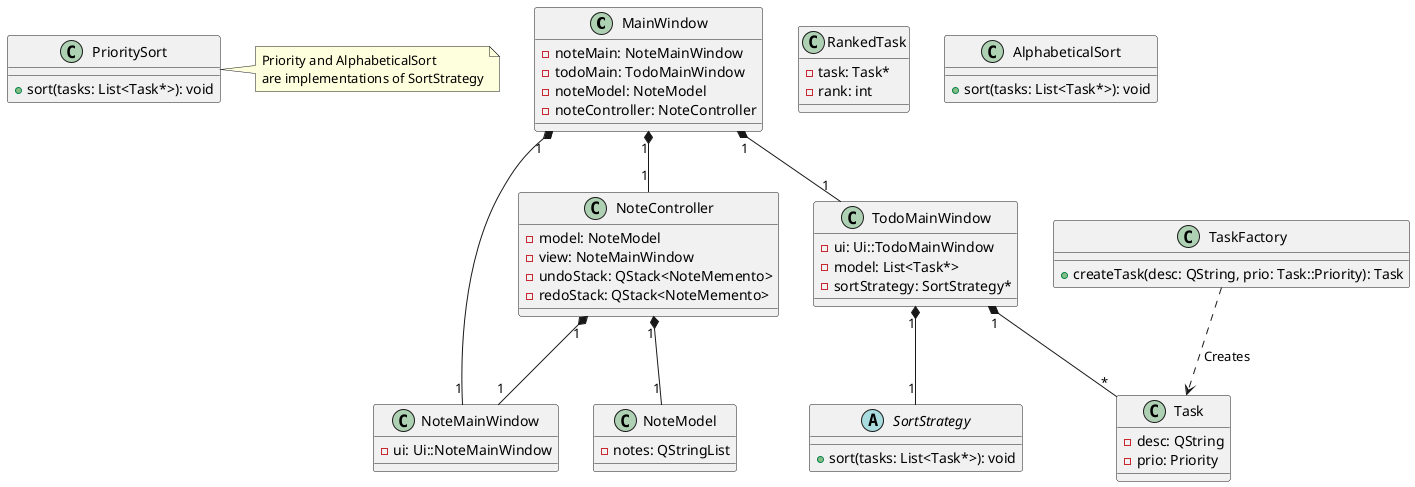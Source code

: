 @startuml
class MainWindow {
    - noteMain: NoteMainWindow
    - todoMain: TodoMainWindow
    - noteModel: NoteModel
    - noteController: NoteController
}

class NoteMainWindow {
    - ui: Ui::NoteMainWindow
}

class TodoMainWindow {
    - ui: Ui::TodoMainWindow
    - model: List<Task*>
    - sortStrategy: SortStrategy*
}

class NoteController {
    - model: NoteModel
    - view: NoteMainWindow
    - undoStack: QStack<NoteMemento>
    - redoStack: QStack<NoteMemento>
}

class NoteModel {
    - notes: QStringList
}

class Task {
    - desc: QString
    - prio: Priority
}

class RankedTask {
    - task: Task*
    - rank: int
}

abstract class SortStrategy {
    + sort(tasks: List<Task*>): void
}

class PrioritySort {
    + sort(tasks: List<Task*>): void
}

class AlphabeticalSort {
    + sort(tasks: List<Task*>): void
}

class TaskFactory {
    + createTask(desc: QString, prio: Task::Priority): Task
}

MainWindow "1" *-- "1" NoteMainWindow
MainWindow "1" *-- "1" TodoMainWindow
MainWindow "1" *-- "1" NoteController
NoteController "1" *-- "1" NoteMainWindow
NoteController "1" *-- "1" NoteModel
TodoMainWindow "1" *-- "*" Task
TodoMainWindow "1" *-- "1" SortStrategy
TaskFactory ..> Task : Creates

note right of PrioritySort : Priority and AlphabeticalSort\nare implementations of SortStrategy

@enduml
